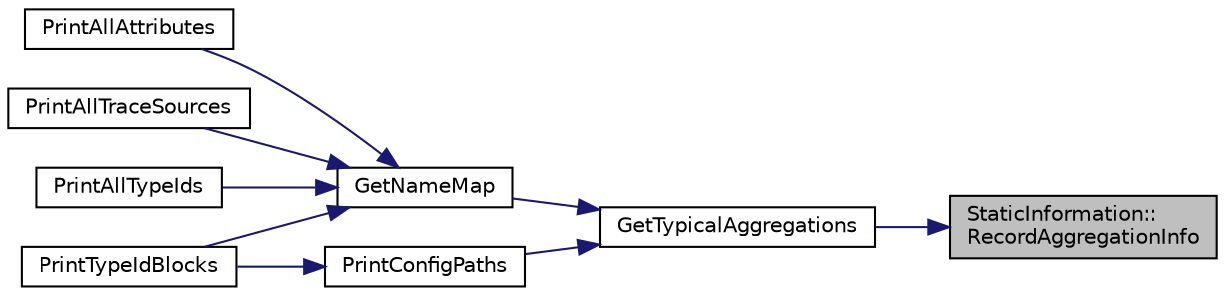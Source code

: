 digraph "StaticInformation::RecordAggregationInfo"
{
 // LATEX_PDF_SIZE
  edge [fontname="Helvetica",fontsize="10",labelfontname="Helvetica",labelfontsize="10"];
  node [fontname="Helvetica",fontsize="10",shape=record];
  rankdir="RL";
  Node1 [label="StaticInformation::\lRecordAggregationInfo",height=0.2,width=0.4,color="black", fillcolor="grey75", style="filled", fontcolor="black",tooltip="Record the a -> b aggregation relation."];
  Node1 -> Node2 [dir="back",color="midnightblue",fontsize="10",style="solid",fontname="Helvetica"];
  Node2 [label="GetTypicalAggregations",height=0.2,width=0.4,color="black", fillcolor="white", style="filled",URL="$print-introspected-doxygen_8cc.html#a02fe4c3d27a24ec2f788eae2631c09bb",tooltip="Register aggregation relationships that are not automatically detected by this introspection program."];
  Node2 -> Node3 [dir="back",color="midnightblue",fontsize="10",style="solid",fontname="Helvetica"];
  Node3 [label="GetNameMap",height=0.2,width=0.4,color="black", fillcolor="white", style="filled",URL="$print-introspected-doxygen_8cc.html#a196946b40d2e3c6afe86088e17076d3e",tooltip="Create a map from the class names to their index in the vector of TypeId's so that the names will end..."];
  Node3 -> Node4 [dir="back",color="midnightblue",fontsize="10",style="solid",fontname="Helvetica"];
  Node4 [label="PrintAllAttributes",height=0.2,width=0.4,color="black", fillcolor="white", style="filled",URL="$print-introspected-doxygen_8cc.html#a6582b74e79d2b00f171c8e644108bc87",tooltip="Print the list of all Attributes."];
  Node3 -> Node5 [dir="back",color="midnightblue",fontsize="10",style="solid",fontname="Helvetica"];
  Node5 [label="PrintAllTraceSources",height=0.2,width=0.4,color="black", fillcolor="white", style="filled",URL="$print-introspected-doxygen_8cc.html#a23d80244adcc8de3ea7f21080a6d9bbe",tooltip="Print the list of all Trace sources."];
  Node3 -> Node6 [dir="back",color="midnightblue",fontsize="10",style="solid",fontname="Helvetica"];
  Node6 [label="PrintAllTypeIds",height=0.2,width=0.4,color="black", fillcolor="white", style="filled",URL="$print-introspected-doxygen_8cc.html#ace05c489c3a08800a0bfbadb8d4867de",tooltip="Print the list of all TypeIds."];
  Node3 -> Node7 [dir="back",color="midnightblue",fontsize="10",style="solid",fontname="Helvetica"];
  Node7 [label="PrintTypeIdBlocks",height=0.2,width=0.4,color="black", fillcolor="white", style="filled",URL="$print-introspected-doxygen_8cc.html#a62645d02d71b5d1622ccb9f16d5fa412",tooltip="Print the doxy block for each TypeId."];
  Node2 -> Node8 [dir="back",color="midnightblue",fontsize="10",style="solid",fontname="Helvetica"];
  Node8 [label="PrintConfigPaths",height=0.2,width=0.4,color="black", fillcolor="white", style="filled",URL="$print-introspected-doxygen_8cc.html#aca1ed0ddeb1938b79f432a8f05a07905",tooltip="Print config paths."];
  Node8 -> Node7 [dir="back",color="midnightblue",fontsize="10",style="solid",fontname="Helvetica"];
}
